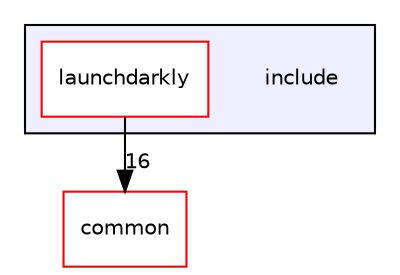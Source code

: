 digraph "include" {
  compound=true
  node [ fontsize="10", fontname="Helvetica"];
  edge [ labelfontsize="10", labelfontname="Helvetica"];
  subgraph clusterdir_64935be2e6acbe67e7af58c3c88223ed {
    graph [ bgcolor="#eeeeff", pencolor="black", label="" URL="dir_64935be2e6acbe67e7af58c3c88223ed.html"];
    dir_64935be2e6acbe67e7af58c3c88223ed [shape=plaintext label="include"];
  dir_560c1b3961203e445a6c2c50c3f15f14 [shape=box label="launchdarkly" fillcolor="white" style="filled" color="red" URL="dir_560c1b3961203e445a6c2c50c3f15f14.html"];
  }
  dir_bdd9a5d540de89e9fe90efdfc6973a4f [shape=box label="common" fillcolor="white" style="filled" color="red" URL="dir_bdd9a5d540de89e9fe90efdfc6973a4f.html"];
  dir_560c1b3961203e445a6c2c50c3f15f14->dir_bdd9a5d540de89e9fe90efdfc6973a4f [headlabel="16", labeldistance=1.5 headhref="dir_000030_000000.html"];
}
